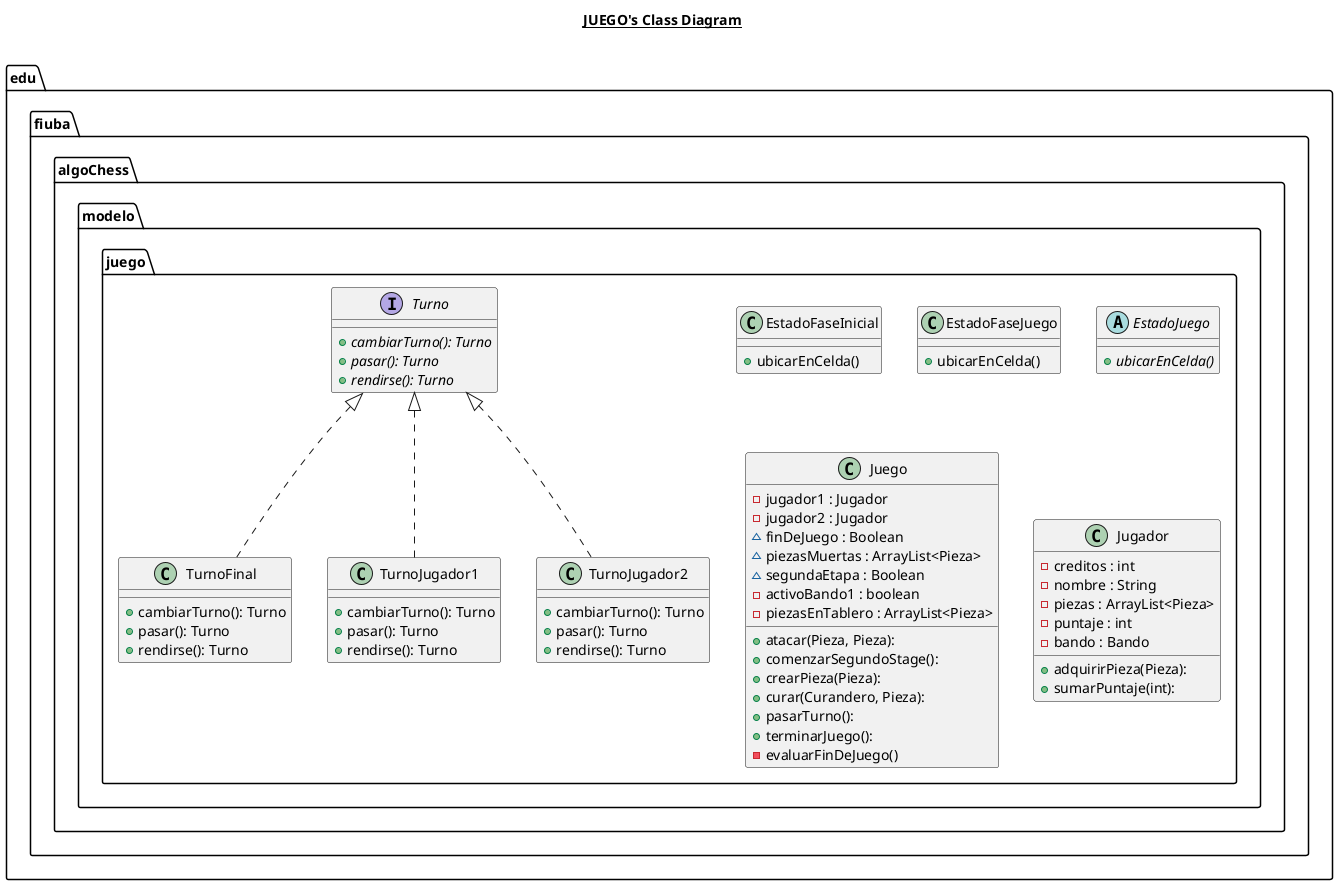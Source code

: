 @startuml

title __JUEGO's Class Diagram__\n

  namespace edu.fiuba.algoChess {
    namespace modelo.juego {
      class edu.fiuba.algoChess.modelo.juego.EstadoFaseInicial {
          + ubicarEnCelda()
      }
    }
  }
  

  namespace edu.fiuba.algoChess {
    namespace modelo.juego {
      class edu.fiuba.algoChess.modelo.juego.EstadoFaseJuego {
          + ubicarEnCelda()
      }
    }
  }
  

  namespace edu.fiuba.algoChess {
    namespace modelo.juego {
      abstract class edu.fiuba.algoChess.modelo.juego.EstadoJuego {
          {abstract} + ubicarEnCelda()
      }
    }
  }
  

  namespace edu.fiuba.algoChess {
    namespace modelo.juego {
      class edu.fiuba.algoChess.modelo.juego.Juego {
          - jugador1 : Jugador
          - jugador2 : Jugador
          ~ finDeJuego : Boolean
          ~ piezasMuertas : ArrayList<Pieza>
          ~ segundaEtapa : Boolean
          - activoBando1 : boolean
          - piezasEnTablero : ArrayList<Pieza>
          + atacar(Pieza, Pieza):
          + comenzarSegundoStage():
          + crearPieza(Pieza):
          + curar(Curandero, Pieza):
          + pasarTurno():
          + terminarJuego():
          - evaluarFinDeJuego()
      }
    }
  }
  

  namespace edu.fiuba.algoChess {
    namespace modelo.juego {
      class edu.fiuba.algoChess.modelo.juego.Jugador {
          - creditos : int
          - nombre : String
          - piezas : ArrayList<Pieza>
          - puntaje : int
          - bando : Bando
          + adquirirPieza(Pieza):
          + sumarPuntaje(int):
      }
    }
  }
  

  namespace edu.fiuba.algoChess {
    namespace modelo.juego {
      interface edu.fiuba.algoChess.modelo.juego.Turno {
          {abstract} + cambiarTurno(): Turno
          {abstract} + pasar(): Turno
          {abstract} + rendirse(): Turno
      }
    }
  }
  

  namespace edu.fiuba.algoChess {
    namespace modelo.juego {
      class edu.fiuba.algoChess.modelo.juego.TurnoFinal {
          + cambiarTurno(): Turno
          + pasar(): Turno
          + rendirse(): Turno
      }
    }
  }
  

  namespace edu.fiuba.algoChess {
    namespace modelo.juego {
      class edu.fiuba.algoChess.modelo.juego.TurnoJugador1 {
          + cambiarTurno(): Turno
          + pasar(): Turno
          + rendirse(): Turno
      }
    }
  }
  

  namespace edu.fiuba.algoChess {
    namespace modelo.juego {
      class edu.fiuba.algoChess.modelo.juego.TurnoJugador2 {
           + cambiarTurno(): Turno
           + pasar(): Turno
           + rendirse(): Turno
      }
    }
  }
  

  edu.fiuba.algoChess.modelo.juego.TurnoFinal .up.|> edu.fiuba.algoChess.modelo.juego.Turno
  edu.fiuba.algoChess.modelo.juego.TurnoJugador1 .up.|> edu.fiuba.algoChess.modelo.juego.Turno
  edu.fiuba.algoChess.modelo.juego.TurnoJugador2 .up.|> edu.fiuba.algoChess.modelo.juego.Turno

@enduml
